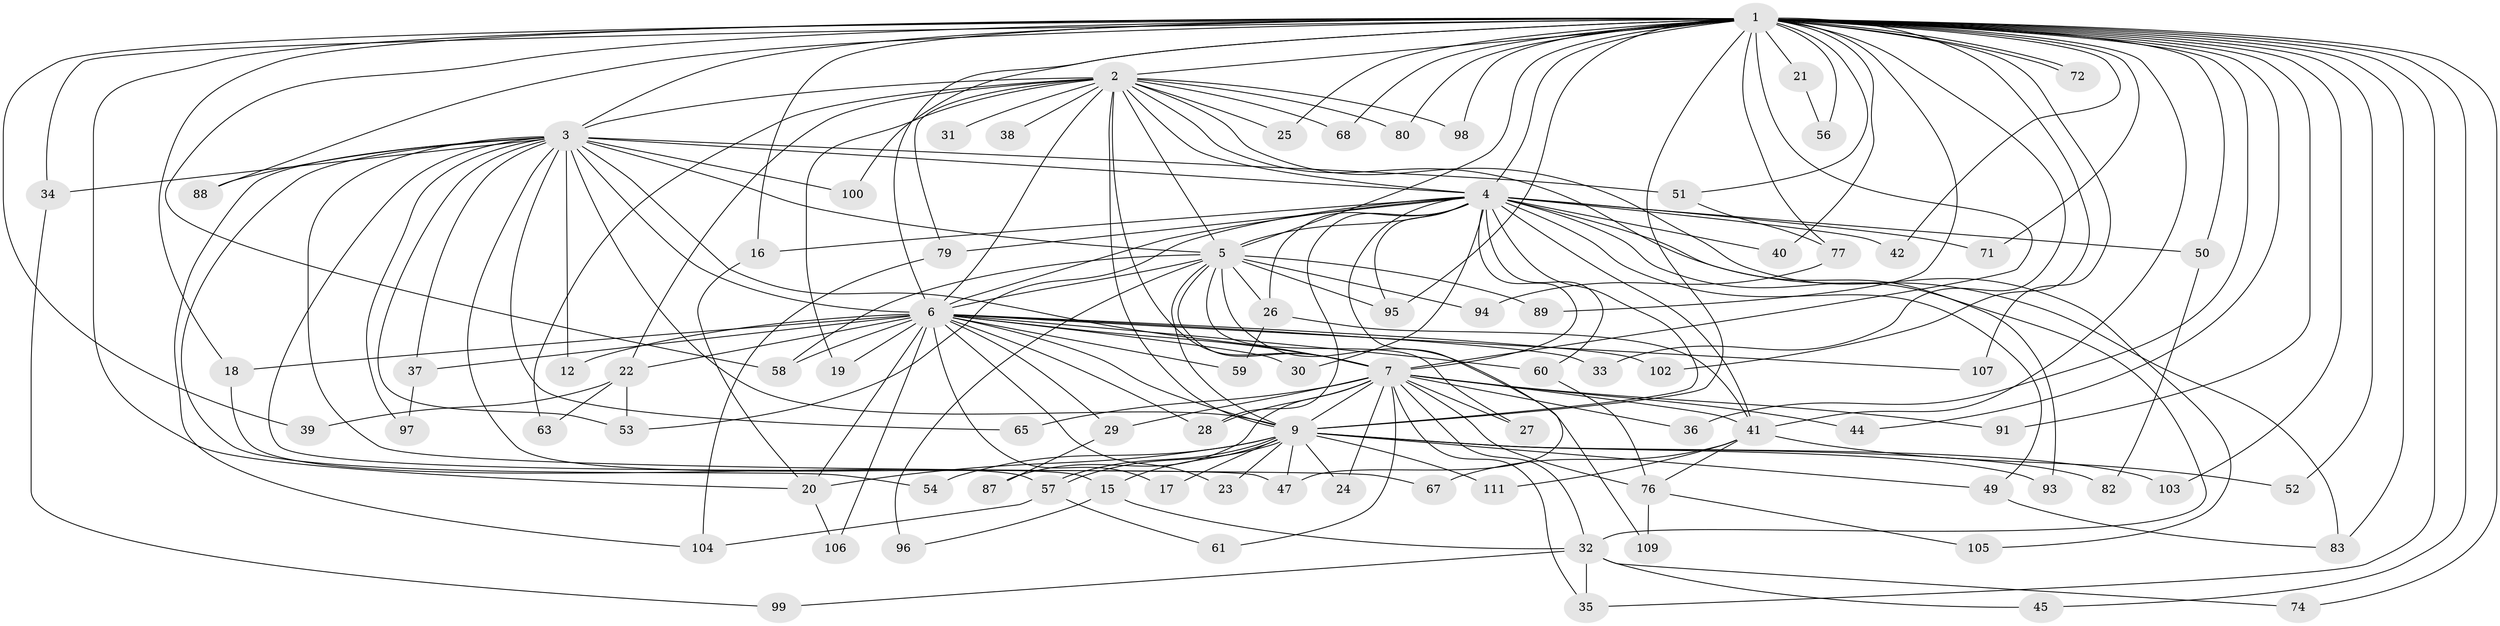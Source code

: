 // Generated by graph-tools (version 1.1) at 2025/23/03/03/25 07:23:42]
// undirected, 85 vertices, 194 edges
graph export_dot {
graph [start="1"]
  node [color=gray90,style=filled];
  1 [super="+8"];
  2 [super="+13"];
  3 [super="+11"];
  4 [super="+14"];
  5 [super="+90"];
  6 [super="+46"];
  7 [super="+10"];
  9 [super="+64"];
  12;
  15;
  16;
  17;
  18;
  19;
  20 [super="+43"];
  21;
  22 [super="+48"];
  23;
  24;
  25;
  26 [super="+84"];
  27;
  28 [super="+92"];
  29;
  30;
  31 [super="+62"];
  32 [super="+85"];
  33;
  34;
  35 [super="+66"];
  36;
  37;
  38;
  39;
  40;
  41 [super="+73"];
  42;
  44;
  45;
  47 [super="+55"];
  49 [super="+110"];
  50;
  51 [super="+86"];
  52;
  53 [super="+70"];
  54;
  56;
  57 [super="+69"];
  58;
  59;
  60;
  61;
  63;
  65;
  67 [super="+75"];
  68;
  71;
  72;
  74;
  76 [super="+78"];
  77 [super="+81"];
  79;
  80;
  82;
  83;
  87;
  88;
  89;
  91;
  93;
  94;
  95 [super="+101"];
  96;
  97;
  98;
  99;
  100;
  102;
  103;
  104 [super="+108"];
  105;
  106;
  107;
  109;
  111;
  1 -- 2 [weight=2];
  1 -- 3 [weight=2];
  1 -- 4 [weight=2];
  1 -- 5 [weight=2];
  1 -- 6 [weight=2];
  1 -- 7 [weight=4];
  1 -- 9 [weight=2];
  1 -- 18;
  1 -- 20;
  1 -- 25;
  1 -- 33 [weight=2];
  1 -- 39;
  1 -- 40;
  1 -- 50;
  1 -- 51;
  1 -- 72;
  1 -- 72;
  1 -- 83;
  1 -- 88;
  1 -- 100;
  1 -- 103;
  1 -- 16;
  1 -- 21;
  1 -- 34;
  1 -- 36;
  1 -- 41;
  1 -- 42;
  1 -- 44;
  1 -- 45;
  1 -- 52;
  1 -- 56;
  1 -- 58;
  1 -- 68;
  1 -- 71;
  1 -- 74;
  1 -- 77;
  1 -- 80;
  1 -- 89;
  1 -- 91;
  1 -- 95;
  1 -- 98;
  1 -- 102;
  1 -- 107;
  1 -- 35;
  2 -- 3;
  2 -- 4;
  2 -- 5;
  2 -- 6;
  2 -- 7 [weight=2];
  2 -- 9;
  2 -- 19;
  2 -- 22;
  2 -- 38 [weight=2];
  2 -- 63;
  2 -- 68;
  2 -- 80;
  2 -- 93;
  2 -- 105;
  2 -- 98;
  2 -- 25;
  2 -- 31 [weight=2];
  2 -- 79;
  3 -- 4 [weight=3];
  3 -- 5;
  3 -- 6;
  3 -- 7 [weight=2];
  3 -- 9;
  3 -- 12;
  3 -- 15;
  3 -- 34;
  3 -- 37;
  3 -- 51;
  3 -- 53;
  3 -- 54;
  3 -- 65;
  3 -- 67 [weight=2];
  3 -- 88;
  3 -- 97;
  3 -- 100;
  3 -- 104;
  3 -- 47;
  4 -- 5;
  4 -- 6;
  4 -- 7 [weight=2];
  4 -- 9;
  4 -- 16;
  4 -- 26;
  4 -- 30;
  4 -- 40;
  4 -- 41;
  4 -- 42;
  4 -- 47;
  4 -- 49;
  4 -- 50;
  4 -- 71;
  4 -- 79;
  4 -- 95;
  4 -- 83;
  4 -- 60;
  4 -- 53;
  4 -- 32;
  4 -- 28;
  5 -- 6;
  5 -- 7 [weight=2];
  5 -- 9;
  5 -- 26;
  5 -- 27;
  5 -- 89;
  5 -- 94;
  5 -- 96;
  5 -- 109;
  5 -- 58;
  5 -- 95;
  6 -- 7 [weight=2];
  6 -- 9;
  6 -- 12;
  6 -- 17;
  6 -- 18;
  6 -- 19;
  6 -- 20;
  6 -- 22 [weight=2];
  6 -- 23;
  6 -- 28;
  6 -- 29;
  6 -- 30;
  6 -- 37;
  6 -- 58;
  6 -- 59;
  6 -- 60;
  6 -- 102;
  6 -- 106;
  6 -- 107;
  6 -- 33;
  7 -- 9 [weight=2];
  7 -- 27;
  7 -- 28;
  7 -- 29;
  7 -- 35;
  7 -- 65;
  7 -- 87;
  7 -- 91;
  7 -- 32;
  7 -- 36;
  7 -- 44;
  7 -- 24;
  7 -- 61;
  7 -- 41;
  7 -- 76;
  9 -- 15;
  9 -- 17;
  9 -- 23;
  9 -- 24;
  9 -- 47;
  9 -- 49;
  9 -- 54;
  9 -- 57;
  9 -- 57;
  9 -- 82;
  9 -- 93;
  9 -- 103;
  9 -- 111;
  9 -- 20;
  15 -- 32;
  15 -- 96;
  16 -- 20;
  18 -- 57;
  20 -- 106;
  21 -- 56;
  22 -- 39;
  22 -- 53;
  22 -- 63;
  26 -- 59;
  26 -- 41;
  29 -- 87;
  32 -- 35;
  32 -- 45;
  32 -- 74;
  32 -- 99;
  34 -- 99;
  37 -- 97;
  41 -- 52;
  41 -- 67;
  41 -- 111;
  41 -- 76;
  49 -- 83;
  50 -- 82;
  51 -- 77 [weight=2];
  57 -- 61;
  57 -- 104;
  60 -- 76;
  76 -- 105;
  76 -- 109;
  77 -- 94;
  79 -- 104;
}
